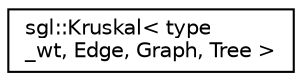 digraph "Graphical Class Hierarchy"
{
  edge [fontname="Helvetica",fontsize="10",labelfontname="Helvetica",labelfontsize="10"];
  node [fontname="Helvetica",fontsize="10",shape=record];
  rankdir="LR";
  Node1 [label="sgl::Kruskal\< type\l_wt, Edge, Graph, Tree \>",height=0.2,width=0.4,color="black", fillcolor="white", style="filled",URL="$classsgl_1_1_kruskal.html"];
}
